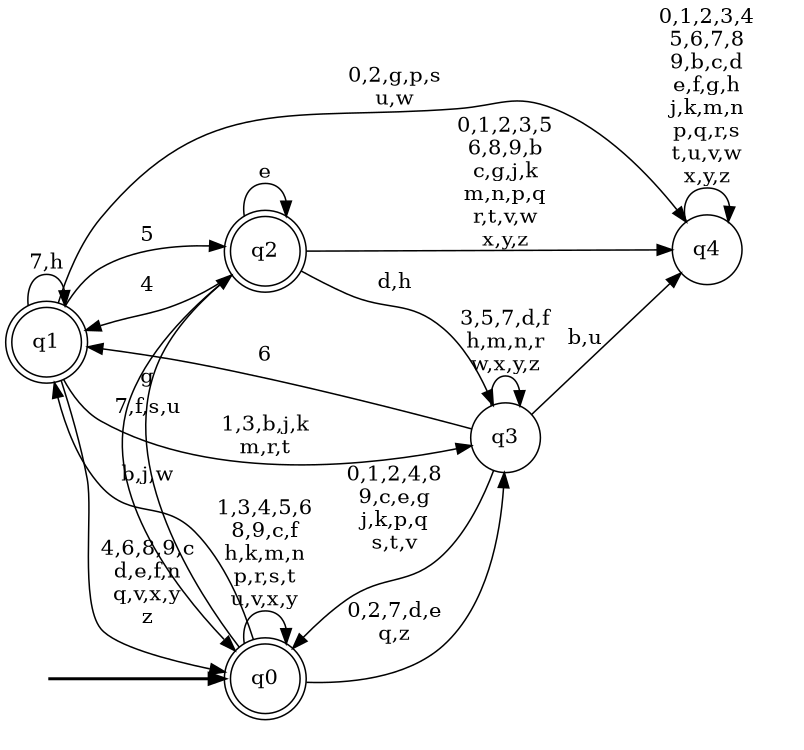 digraph BlueStar {
__start0 [style = invis, shape = none, label = "", width = 0, height = 0];

rankdir=LR;
size="8,5";

s0 [style="rounded,filled", color="black", fillcolor="white" shape="doublecircle", label="q0"];
s1 [style="rounded,filled", color="black", fillcolor="white" shape="doublecircle", label="q1"];
s2 [style="rounded,filled", color="black", fillcolor="white" shape="doublecircle", label="q2"];
s3 [style="filled", color="black", fillcolor="white" shape="circle", label="q3"];
s4 [style="filled", color="black", fillcolor="white" shape="circle", label="q4"];
subgraph cluster_main { 
	graph [pad=".75", ranksep="0.15", nodesep="0.15"];
	 style=invis; 
	__start0 -> s0 [penwidth=2];
}
s0 -> s0 [label="1,3,4,5,6\n8,9,c,f\nh,k,m,n\np,r,s,t\nu,v,x,y"];
s0 -> s1 [label="b,j,w"];
s0 -> s2 [label="g"];
s0 -> s3 [label="0,2,7,d,e\nq,z"];
s1 -> s0 [label="4,6,8,9,c\nd,e,f,n\nq,v,x,y\nz"];
s1 -> s1 [label="7,h"];
s1 -> s2 [label="5"];
s1 -> s3 [label="1,3,b,j,k\nm,r,t"];
s1 -> s4 [label="0,2,g,p,s\nu,w"];
s2 -> s0 [label="7,f,s,u"];
s2 -> s1 [label="4"];
s2 -> s2 [label="e"];
s2 -> s3 [label="d,h"];
s2 -> s4 [label="0,1,2,3,5\n6,8,9,b\nc,g,j,k\nm,n,p,q\nr,t,v,w\nx,y,z"];
s3 -> s0 [label="0,1,2,4,8\n9,c,e,g\nj,k,p,q\ns,t,v"];
s3 -> s1 [label="6"];
s3 -> s3 [label="3,5,7,d,f\nh,m,n,r\nw,x,y,z"];
s3 -> s4 [label="b,u"];
s4 -> s4 [label="0,1,2,3,4\n5,6,7,8\n9,b,c,d\ne,f,g,h\nj,k,m,n\np,q,r,s\nt,u,v,w\nx,y,z"];

}